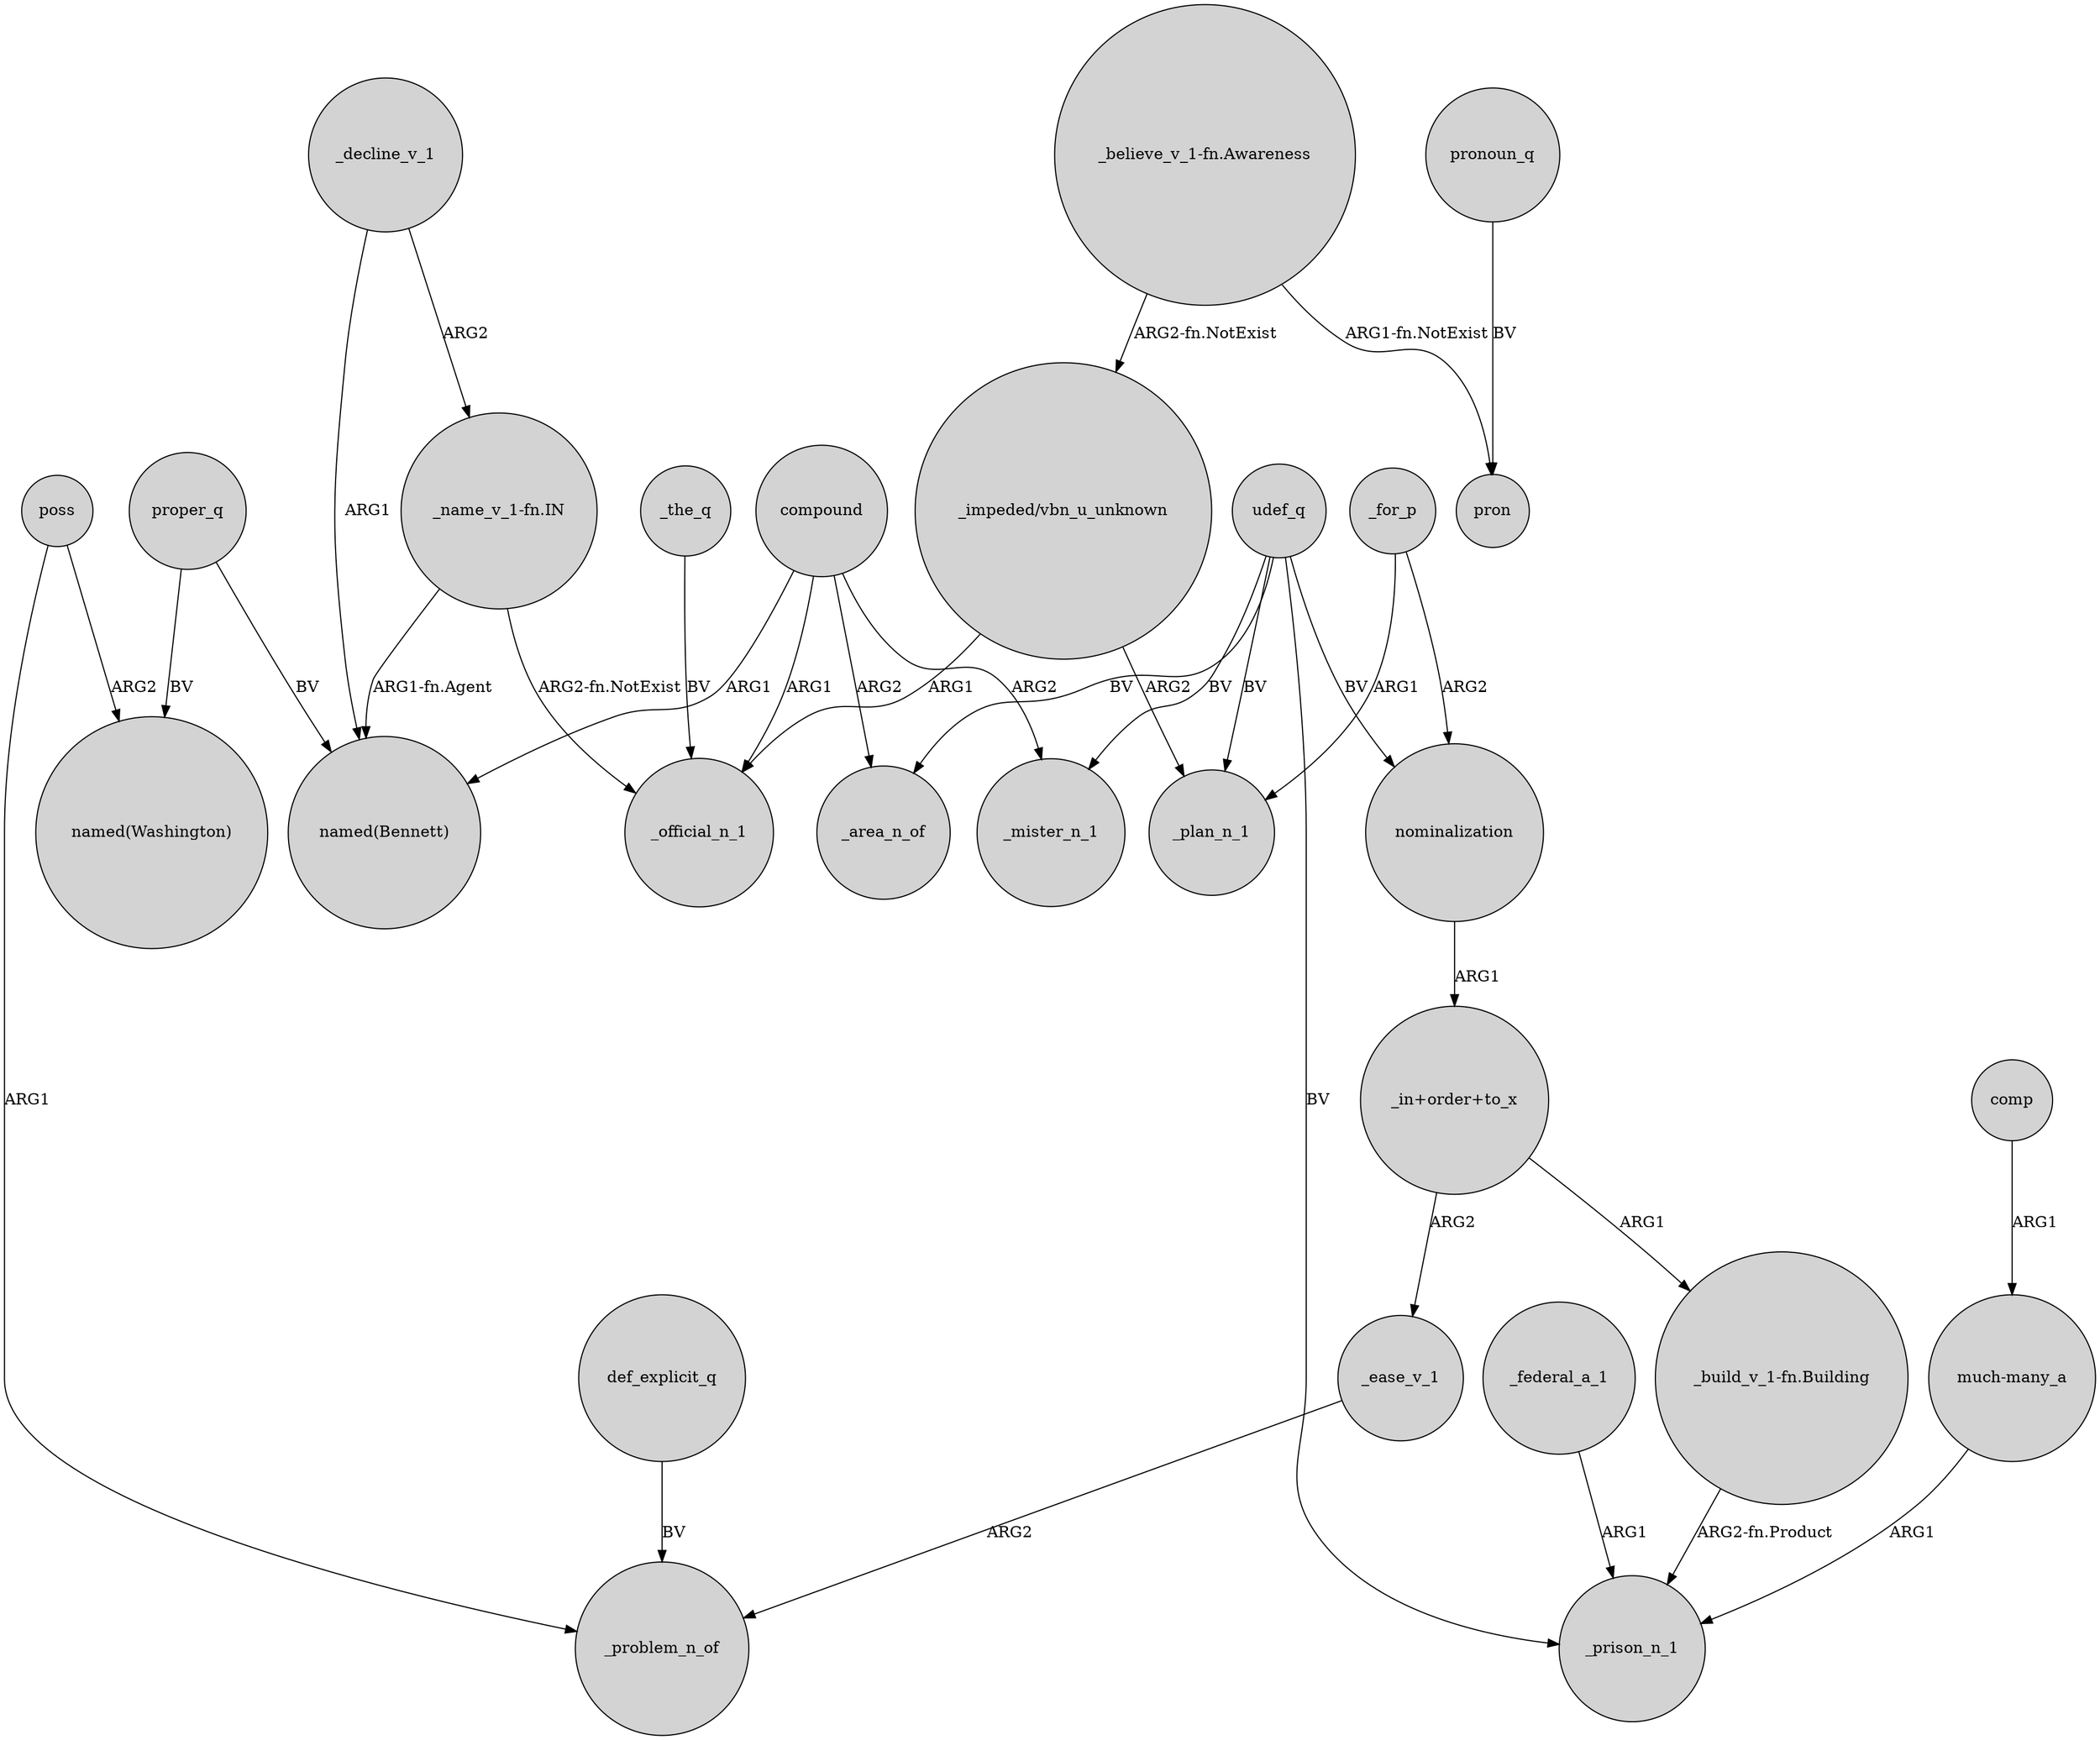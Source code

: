 digraph {
	node [shape=circle style=filled]
	"_in+order+to_x" -> _ease_v_1 [label=ARG2]
	_ease_v_1 -> _problem_n_of [label=ARG2]
	"_impeded/vbn_u_unknown" -> _official_n_1 [label=ARG1]
	"_name_v_1-fn.IN" -> _official_n_1 [label="ARG2-fn.NotExist"]
	compound -> "named(Bennett)" [label=ARG1]
	_the_q -> _official_n_1 [label=BV]
	compound -> _mister_n_1 [label=ARG2]
	poss -> _problem_n_of [label=ARG1]
	_for_p -> nominalization [label=ARG2]
	udef_q -> _mister_n_1 [label=BV]
	"_impeded/vbn_u_unknown" -> _plan_n_1 [label=ARG2]
	"much-many_a" -> _prison_n_1 [label=ARG1]
	compound -> _area_n_of [label=ARG2]
	proper_q -> "named(Washington)" [label=BV]
	_for_p -> _plan_n_1 [label=ARG1]
	"_believe_v_1-fn.Awareness" -> "_impeded/vbn_u_unknown" [label="ARG2-fn.NotExist"]
	pronoun_q -> pron [label=BV]
	"_in+order+to_x" -> "_build_v_1-fn.Building" [label=ARG1]
	"_name_v_1-fn.IN" -> "named(Bennett)" [label="ARG1-fn.Agent"]
	def_explicit_q -> _problem_n_of [label=BV]
	poss -> "named(Washington)" [label=ARG2]
	nominalization -> "_in+order+to_x" [label=ARG1]
	comp -> "much-many_a" [label=ARG1]
	_federal_a_1 -> _prison_n_1 [label=ARG1]
	udef_q -> _plan_n_1 [label=BV]
	udef_q -> nominalization [label=BV]
	proper_q -> "named(Bennett)" [label=BV]
	compound -> _official_n_1 [label=ARG1]
	_decline_v_1 -> "named(Bennett)" [label=ARG1]
	"_build_v_1-fn.Building" -> _prison_n_1 [label="ARG2-fn.Product"]
	"_believe_v_1-fn.Awareness" -> pron [label="ARG1-fn.NotExist"]
	udef_q -> _area_n_of [label=BV]
	_decline_v_1 -> "_name_v_1-fn.IN" [label=ARG2]
	udef_q -> _prison_n_1 [label=BV]
}
